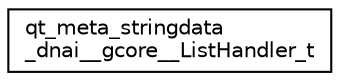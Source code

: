 digraph "Graphical Class Hierarchy"
{
  edge [fontname="Helvetica",fontsize="10",labelfontname="Helvetica",labelfontsize="10"];
  node [fontname="Helvetica",fontsize="10",shape=record];
  rankdir="LR";
  Node1 [label="qt_meta_stringdata\l_dnai__gcore__ListHandler_t",height=0.2,width=0.4,color="black", fillcolor="white", style="filled",URL="$structqt__meta__stringdata__dnai____gcore_____list_handler__t.html"];
}
